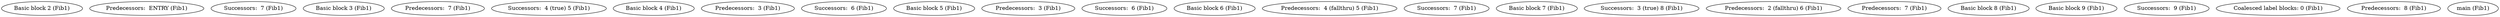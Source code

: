 digraph model { 
	Fib1_0 [label="Basic block 2 (Fib1)"];
	Fib1_1 [label="Predecessors:  ENTRY (Fib1)"];
	Fib1_2 [label="Successors:  7 (Fib1)"];
	Fib1_3 [label="Basic block 3 (Fib1)"];
	Fib1_4 [label="Predecessors:  7 (Fib1)"];
	Fib1_5 [label="Successors:  4 (true) 5 (Fib1)"];
	Fib1_6 [label="Basic block 4 (Fib1)"];
	Fib1_7 [label="Predecessors:  3 (Fib1)"];
	Fib1_8 [label="Successors:  6 (Fib1)"];
	Fib1_9 [label="Basic block 5 (Fib1)"];
	Fib1_10 [label="Predecessors:  3 (Fib1)"];
	Fib1_11 [label="Successors:  6 (Fib1)"];
	Fib1_12 [label="Basic block 6 (Fib1)"];
	Fib1_13 [label="Predecessors:  4 (fallthru) 5 (Fib1)"];
	Fib1_14 [label="Successors:  7 (Fib1)"];
	Fib1_15 [label="Basic block 7 (Fib1)"];
	Fib1_17 [label="Successors:  3 (true) 8 (Fib1)"];
	Fib1_16 [label="Predecessors:  2 (fallthru) 6 (Fib1)"];
	Fib1_19 [label="Predecessors:  7 (Fib1)"];
	Fib1_18 [label="Basic block 8 (Fib1)"];
	Fib1_21 [label="Basic block 9 (Fib1)"];
	Fib1_20 [label="Successors:  9 (Fib1)"];
	Fib1_23 [label="Coalesced label blocks: 0 (Fib1)"];
	Fib1_22 [label="Predecessors:  8 (Fib1)"];
	Fib1_24 [label="main (Fib1)"];
}
